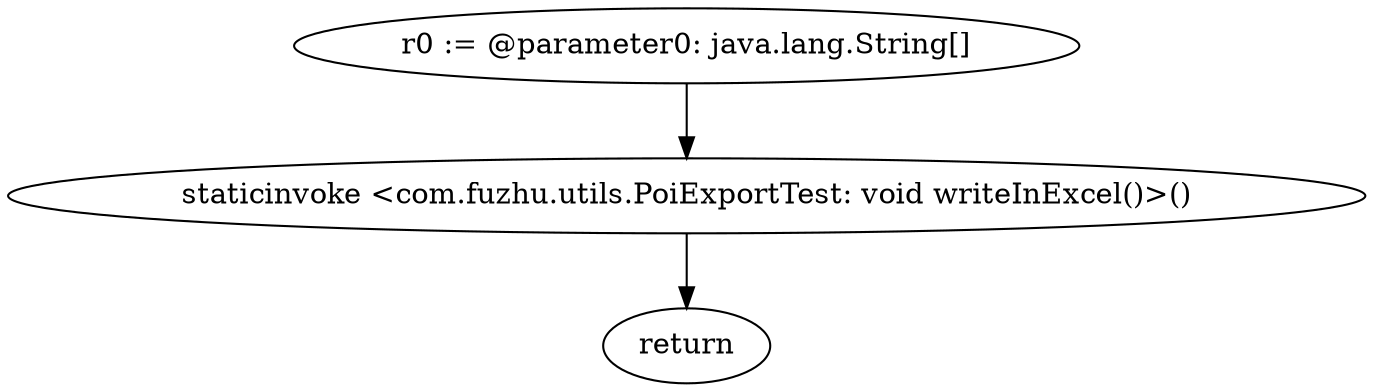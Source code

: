 digraph "unitGraph" {
    "r0 := @parameter0: java.lang.String[]"
    "staticinvoke <com.fuzhu.utils.PoiExportTest: void writeInExcel()>()"
    "return"
    "r0 := @parameter0: java.lang.String[]"->"staticinvoke <com.fuzhu.utils.PoiExportTest: void writeInExcel()>()";
    "staticinvoke <com.fuzhu.utils.PoiExportTest: void writeInExcel()>()"->"return";
}
